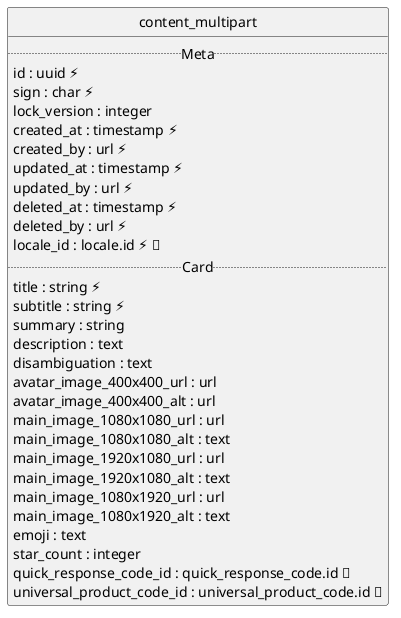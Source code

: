 @startuml uml
skinparam monochrome true
skinparam linetype ortho
hide circle

entity content_multipart {
  .. Meta ..
  id : uuid ⚡
  sign : char ⚡
  lock_version : integer
  created_at : timestamp ⚡
  created_by : url ⚡
  updated_at : timestamp ⚡
  updated_by : url ⚡
  deleted_at : timestamp ⚡
  deleted_by : url ⚡
  locale_id : locale.id ⚡ 🔑
  .. Card ..
  title : string ⚡
  subtitle : string ⚡
  summary : string
  description : text
  disambiguation : text
  avatar_image_400x400_url : url
  avatar_image_400x400_alt : url
  main_image_1080x1080_url : url
  main_image_1080x1080_alt : text
  main_image_1920x1080_url : url
  main_image_1920x1080_alt : text
  main_image_1080x1920_url : url
  main_image_1080x1920_alt : text
  emoji : text
  star_count : integer
  quick_response_code_id : quick_response_code.id 🔑
  universal_product_code_id : universal_product_code.id 🔑
}

@enduml
